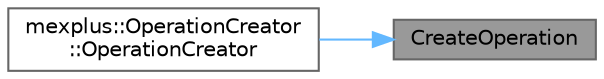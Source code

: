 digraph "CreateOperation"
{
 // LATEX_PDF_SIZE
  bgcolor="transparent";
  edge [fontname=Helvetica,fontsize=10,labelfontname=Helvetica,labelfontsize=10];
  node [fontname=Helvetica,fontsize=10,shape=box,height=0.2,width=0.4];
  rankdir="RL";
  Node1 [id="Node000001",label="CreateOperation",height=0.2,width=0.4,color="gray40", fillcolor="grey60", style="filled", fontcolor="black",tooltip="Register a new creator in OperationFactory."];
  Node1 -> Node2 [id="edge1_Node000001_Node000002",dir="back",color="steelblue1",style="solid",tooltip=" "];
  Node2 [id="Node000002",label="mexplus::OperationCreator\l::OperationCreator",height=0.2,width=0.4,color="grey40", fillcolor="white", style="filled",URL="$classmexplus_1_1_operation_creator.html#a6fc39316a9489ffe5ef5e578305f85db",tooltip="Register an operation in the constructor."];
}
